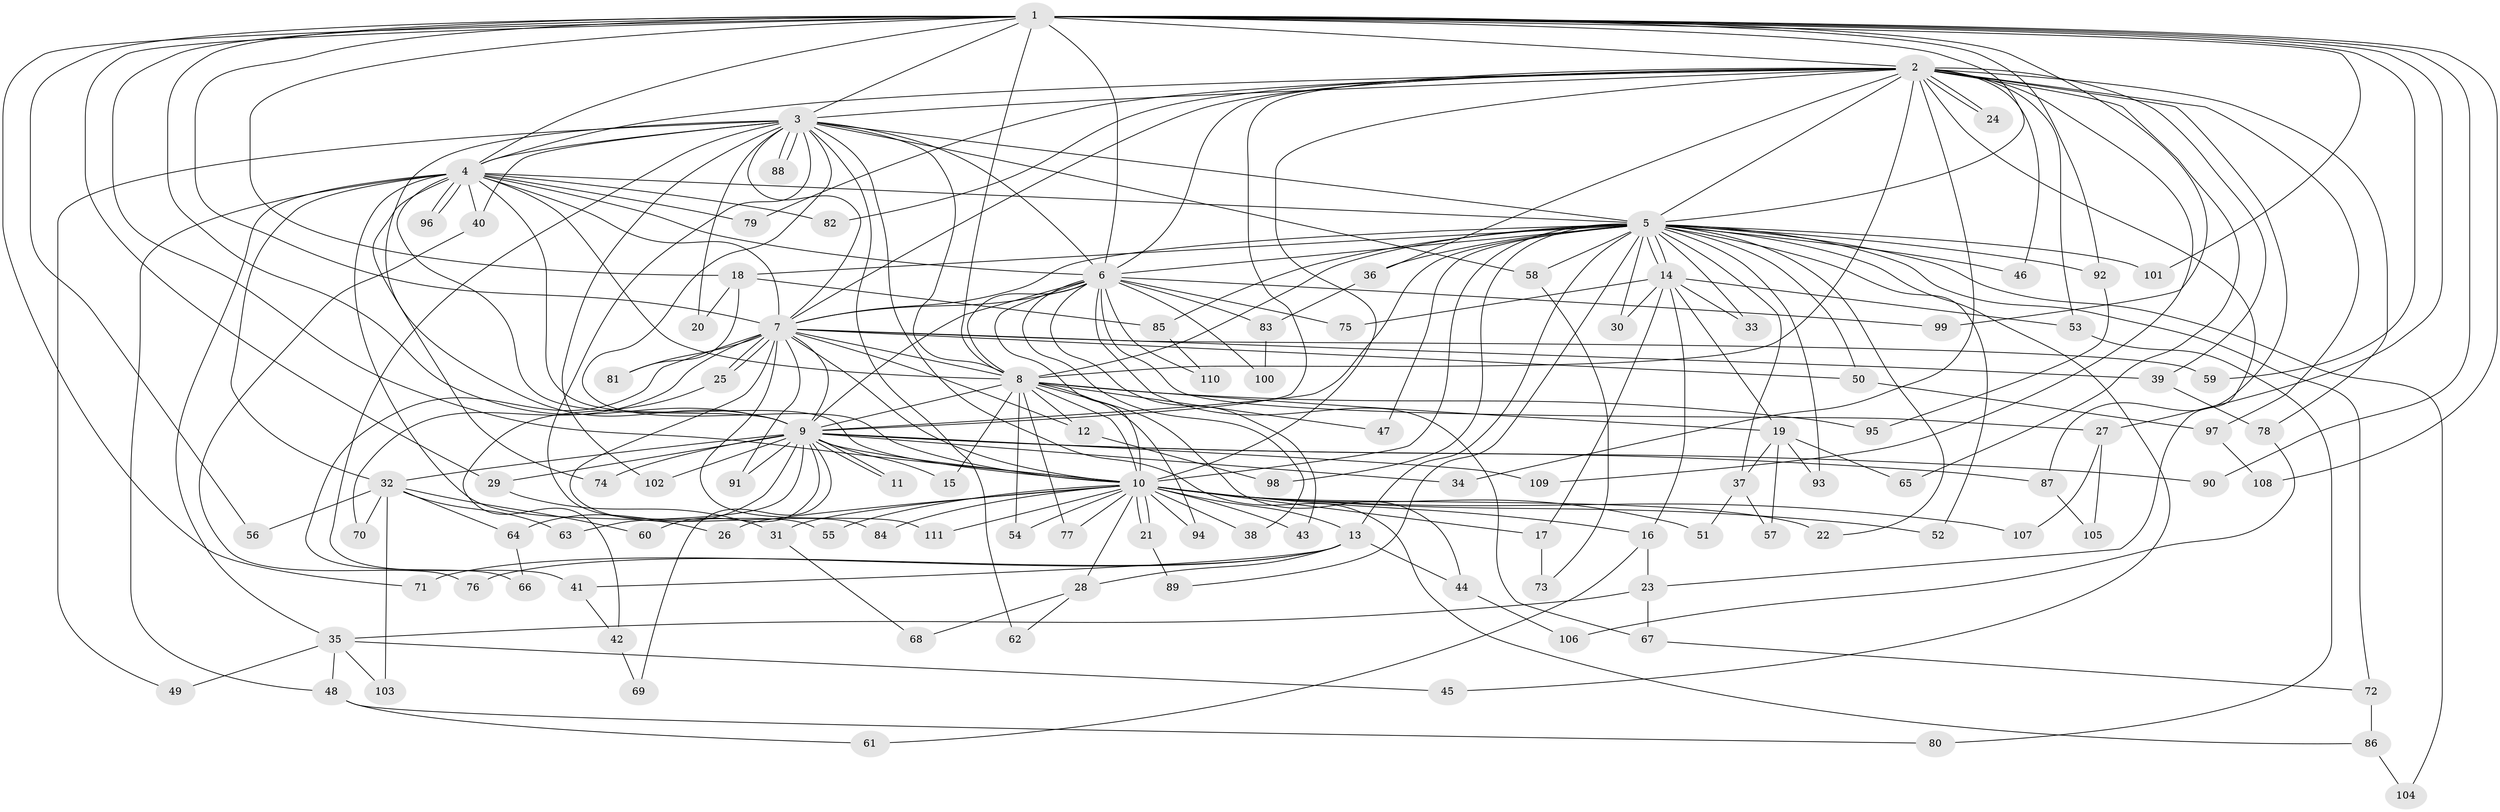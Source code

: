 // coarse degree distribution, {27: 0.011904761904761904, 32: 0.011904761904761904, 15: 0.023809523809523808, 28: 0.011904761904761904, 16: 0.011904761904761904, 18: 0.011904761904761904, 24: 0.011904761904761904, 1: 0.047619047619047616, 3: 0.20238095238095238, 8: 0.011904761904761904, 13: 0.011904761904761904, 2: 0.5238095238095238, 4: 0.07142857142857142, 5: 0.011904761904761904, 7: 0.023809523809523808}
// Generated by graph-tools (version 1.1) at 2025/23/03/03/25 07:23:40]
// undirected, 111 vertices, 247 edges
graph export_dot {
graph [start="1"]
  node [color=gray90,style=filled];
  1;
  2;
  3;
  4;
  5;
  6;
  7;
  8;
  9;
  10;
  11;
  12;
  13;
  14;
  15;
  16;
  17;
  18;
  19;
  20;
  21;
  22;
  23;
  24;
  25;
  26;
  27;
  28;
  29;
  30;
  31;
  32;
  33;
  34;
  35;
  36;
  37;
  38;
  39;
  40;
  41;
  42;
  43;
  44;
  45;
  46;
  47;
  48;
  49;
  50;
  51;
  52;
  53;
  54;
  55;
  56;
  57;
  58;
  59;
  60;
  61;
  62;
  63;
  64;
  65;
  66;
  67;
  68;
  69;
  70;
  71;
  72;
  73;
  74;
  75;
  76;
  77;
  78;
  79;
  80;
  81;
  82;
  83;
  84;
  85;
  86;
  87;
  88;
  89;
  90;
  91;
  92;
  93;
  94;
  95;
  96;
  97;
  98;
  99;
  100;
  101;
  102;
  103;
  104;
  105;
  106;
  107;
  108;
  109;
  110;
  111;
  1 -- 2;
  1 -- 3;
  1 -- 4;
  1 -- 5;
  1 -- 6;
  1 -- 7;
  1 -- 8;
  1 -- 9;
  1 -- 10;
  1 -- 18;
  1 -- 27;
  1 -- 29;
  1 -- 56;
  1 -- 59;
  1 -- 71;
  1 -- 90;
  1 -- 92;
  1 -- 99;
  1 -- 101;
  1 -- 108;
  2 -- 3;
  2 -- 4;
  2 -- 5;
  2 -- 6;
  2 -- 7;
  2 -- 8;
  2 -- 9;
  2 -- 10;
  2 -- 23;
  2 -- 24;
  2 -- 24;
  2 -- 34;
  2 -- 36;
  2 -- 39;
  2 -- 46;
  2 -- 53;
  2 -- 65;
  2 -- 78;
  2 -- 79;
  2 -- 82;
  2 -- 87;
  2 -- 97;
  2 -- 109;
  3 -- 4;
  3 -- 5;
  3 -- 6;
  3 -- 7;
  3 -- 8;
  3 -- 9;
  3 -- 10;
  3 -- 20;
  3 -- 40;
  3 -- 41;
  3 -- 49;
  3 -- 55;
  3 -- 58;
  3 -- 62;
  3 -- 86;
  3 -- 88;
  3 -- 88;
  3 -- 102;
  4 -- 5;
  4 -- 6;
  4 -- 7;
  4 -- 8;
  4 -- 9;
  4 -- 10;
  4 -- 26;
  4 -- 32;
  4 -- 35;
  4 -- 40;
  4 -- 48;
  4 -- 74;
  4 -- 79;
  4 -- 82;
  4 -- 96;
  4 -- 96;
  5 -- 6;
  5 -- 7;
  5 -- 8;
  5 -- 9;
  5 -- 10;
  5 -- 13;
  5 -- 14;
  5 -- 14;
  5 -- 18;
  5 -- 22;
  5 -- 30;
  5 -- 33;
  5 -- 36;
  5 -- 37;
  5 -- 45;
  5 -- 46;
  5 -- 47;
  5 -- 50;
  5 -- 52;
  5 -- 58;
  5 -- 72;
  5 -- 85;
  5 -- 89;
  5 -- 92;
  5 -- 93;
  5 -- 98;
  5 -- 101;
  5 -- 104;
  6 -- 7;
  6 -- 8;
  6 -- 9;
  6 -- 10;
  6 -- 27;
  6 -- 38;
  6 -- 43;
  6 -- 67;
  6 -- 75;
  6 -- 83;
  6 -- 99;
  6 -- 100;
  6 -- 110;
  7 -- 8;
  7 -- 9;
  7 -- 10;
  7 -- 12;
  7 -- 25;
  7 -- 25;
  7 -- 39;
  7 -- 50;
  7 -- 59;
  7 -- 66;
  7 -- 70;
  7 -- 81;
  7 -- 84;
  7 -- 91;
  7 -- 111;
  8 -- 9;
  8 -- 10;
  8 -- 12;
  8 -- 15;
  8 -- 19;
  8 -- 44;
  8 -- 47;
  8 -- 54;
  8 -- 77;
  8 -- 94;
  8 -- 95;
  9 -- 10;
  9 -- 11;
  9 -- 11;
  9 -- 15;
  9 -- 29;
  9 -- 32;
  9 -- 34;
  9 -- 60;
  9 -- 63;
  9 -- 64;
  9 -- 69;
  9 -- 74;
  9 -- 87;
  9 -- 90;
  9 -- 91;
  9 -- 102;
  9 -- 109;
  10 -- 13;
  10 -- 16;
  10 -- 17;
  10 -- 21;
  10 -- 21;
  10 -- 22;
  10 -- 26;
  10 -- 28;
  10 -- 31;
  10 -- 38;
  10 -- 43;
  10 -- 51;
  10 -- 52;
  10 -- 54;
  10 -- 55;
  10 -- 77;
  10 -- 84;
  10 -- 94;
  10 -- 107;
  10 -- 111;
  12 -- 98;
  13 -- 28;
  13 -- 41;
  13 -- 44;
  13 -- 71;
  13 -- 76;
  14 -- 16;
  14 -- 17;
  14 -- 19;
  14 -- 30;
  14 -- 33;
  14 -- 53;
  14 -- 75;
  16 -- 23;
  16 -- 61;
  17 -- 73;
  18 -- 20;
  18 -- 81;
  18 -- 85;
  19 -- 37;
  19 -- 57;
  19 -- 65;
  19 -- 93;
  21 -- 89;
  23 -- 35;
  23 -- 67;
  25 -- 42;
  27 -- 105;
  27 -- 107;
  28 -- 62;
  28 -- 68;
  29 -- 31;
  31 -- 68;
  32 -- 56;
  32 -- 60;
  32 -- 63;
  32 -- 64;
  32 -- 70;
  32 -- 103;
  35 -- 45;
  35 -- 48;
  35 -- 49;
  35 -- 103;
  36 -- 83;
  37 -- 51;
  37 -- 57;
  39 -- 78;
  40 -- 76;
  41 -- 42;
  42 -- 69;
  44 -- 106;
  48 -- 61;
  48 -- 80;
  50 -- 97;
  53 -- 80;
  58 -- 73;
  64 -- 66;
  67 -- 72;
  72 -- 86;
  78 -- 106;
  83 -- 100;
  85 -- 110;
  86 -- 104;
  87 -- 105;
  92 -- 95;
  97 -- 108;
}
